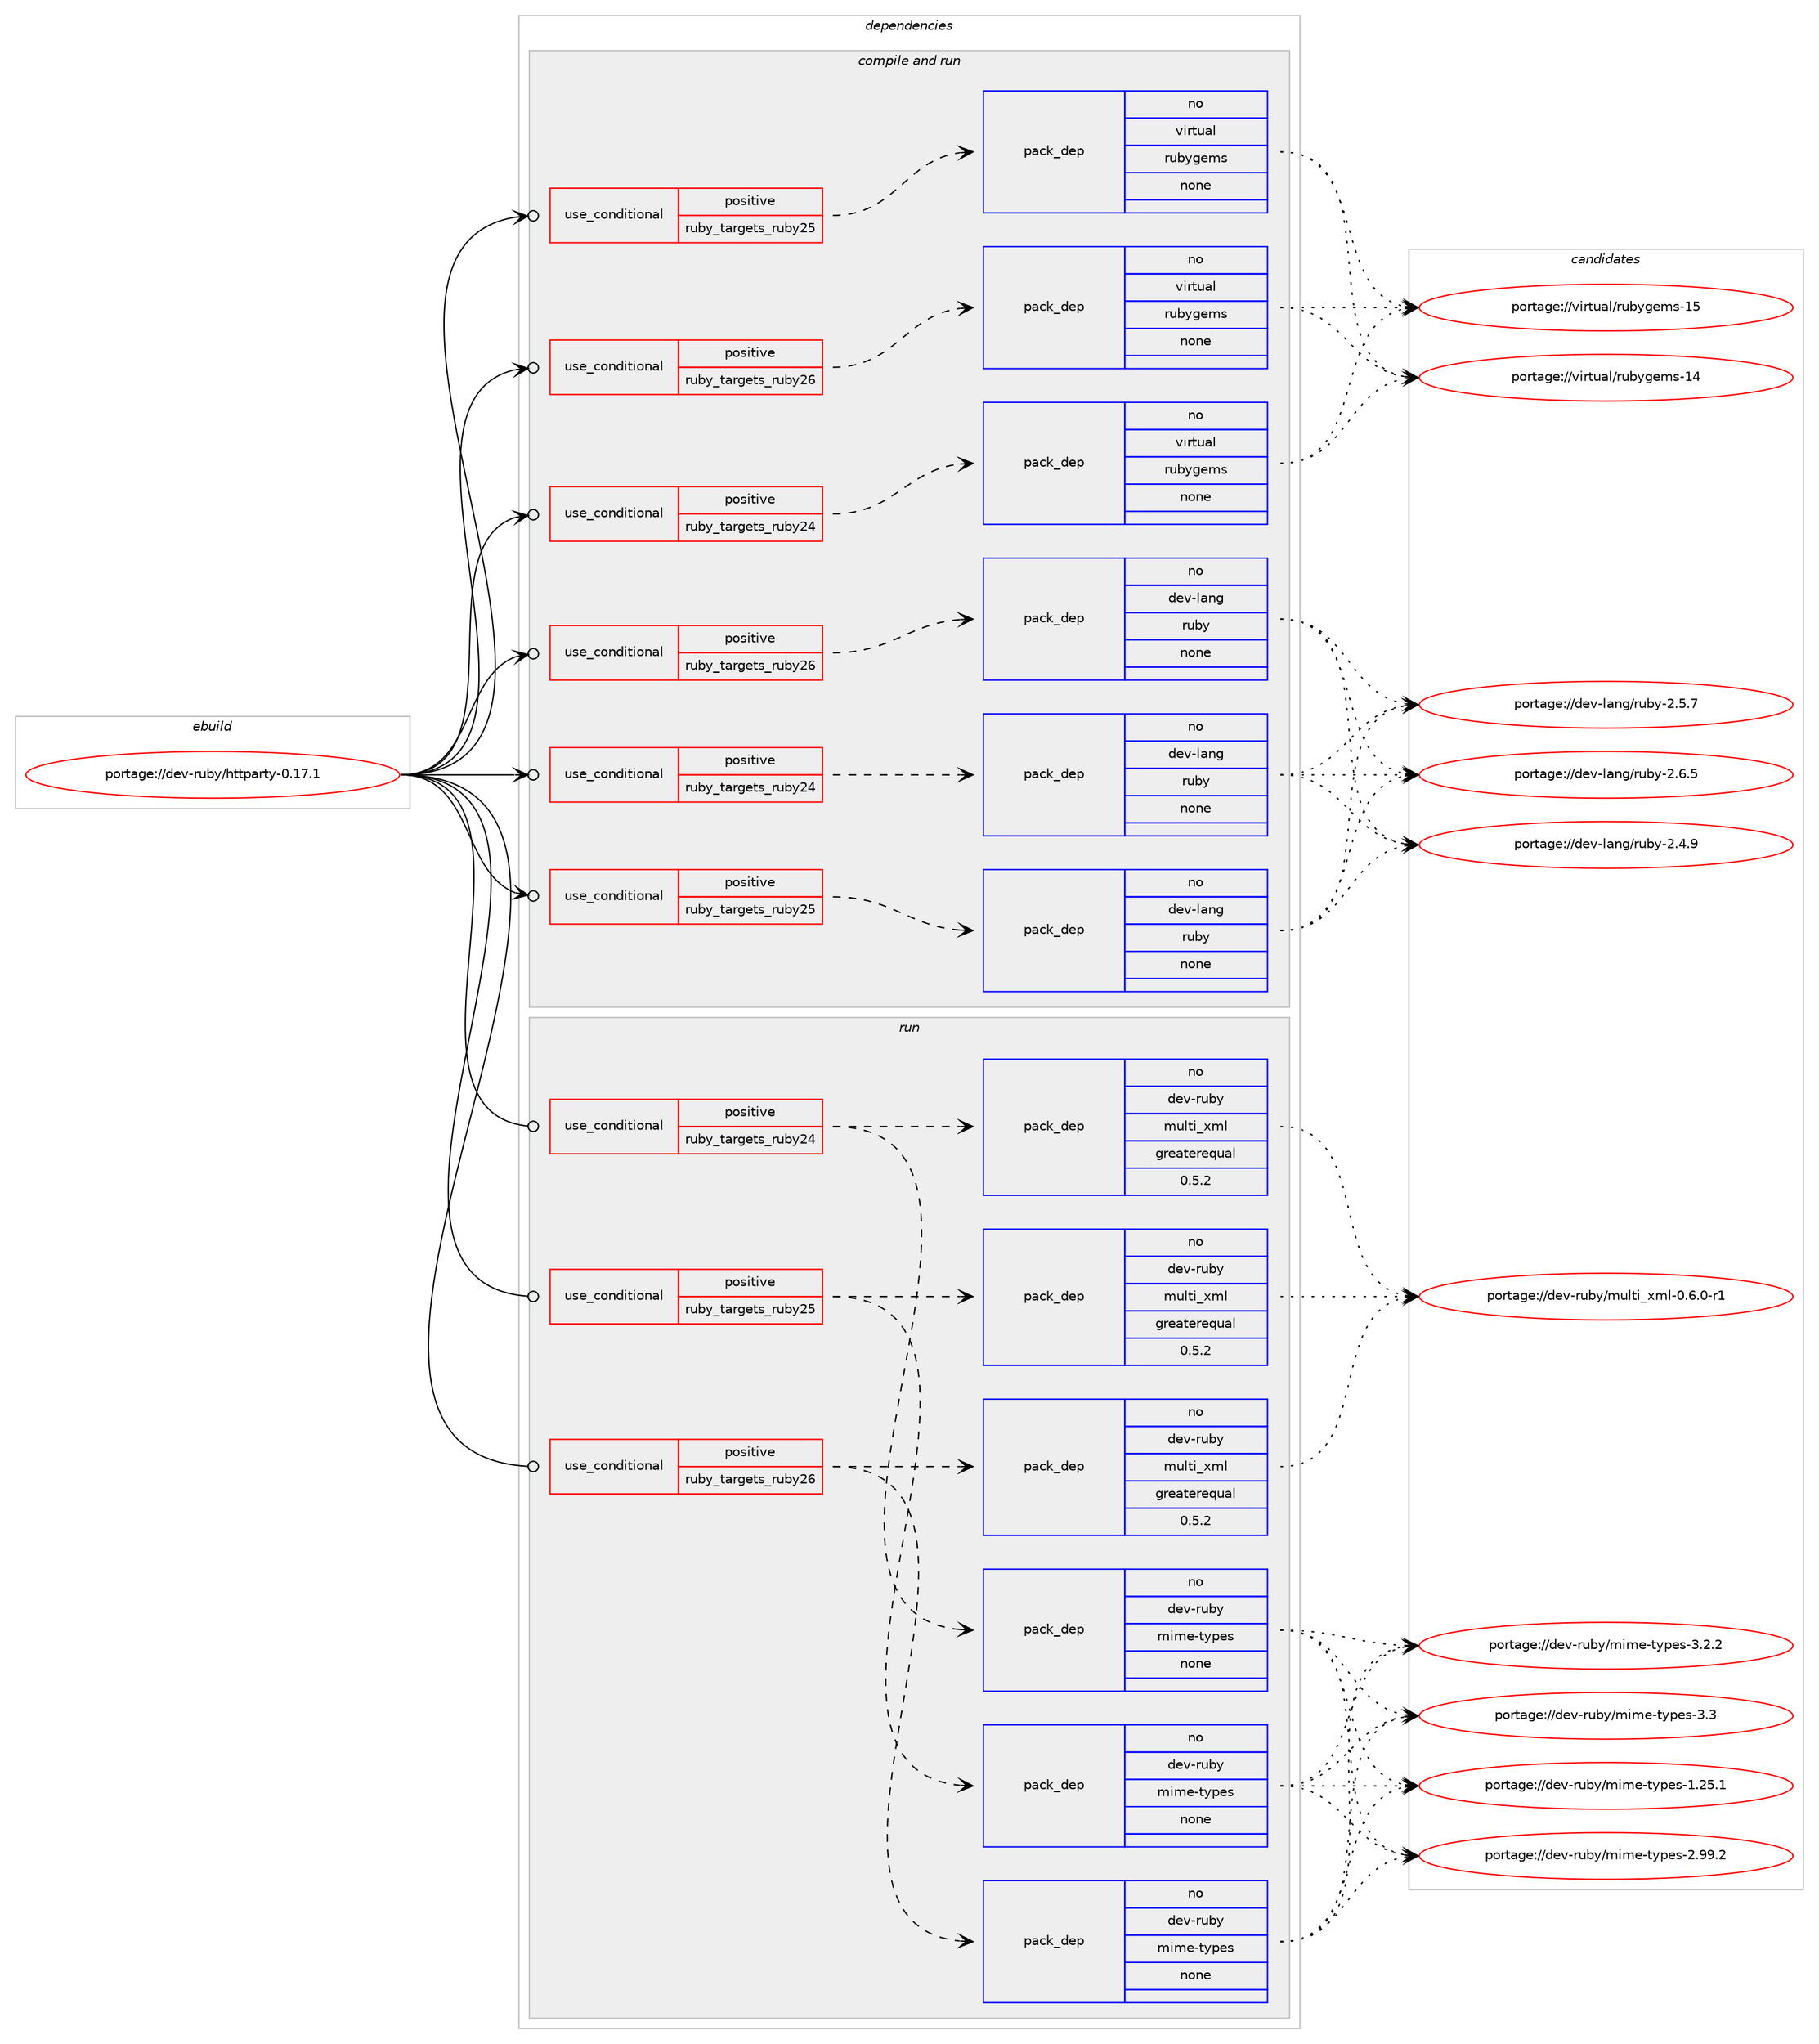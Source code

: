 digraph prolog {

# *************
# Graph options
# *************

newrank=true;
concentrate=true;
compound=true;
graph [rankdir=LR,fontname=Helvetica,fontsize=10,ranksep=1.5];#, ranksep=2.5, nodesep=0.2];
edge  [arrowhead=vee];
node  [fontname=Helvetica,fontsize=10];

# **********
# The ebuild
# **********

subgraph cluster_leftcol {
color=gray;
rank=same;
label=<<i>ebuild</i>>;
id [label="portage://dev-ruby/httparty-0.17.1", color=red, width=4, href="../dev-ruby/httparty-0.17.1.svg"];
}

# ****************
# The dependencies
# ****************

subgraph cluster_midcol {
color=gray;
label=<<i>dependencies</i>>;
subgraph cluster_compile {
fillcolor="#eeeeee";
style=filled;
label=<<i>compile</i>>;
}
subgraph cluster_compileandrun {
fillcolor="#eeeeee";
style=filled;
label=<<i>compile and run</i>>;
subgraph cond53985 {
dependency224634 [label=<<TABLE BORDER="0" CELLBORDER="1" CELLSPACING="0" CELLPADDING="4"><TR><TD ROWSPAN="3" CELLPADDING="10">use_conditional</TD></TR><TR><TD>positive</TD></TR><TR><TD>ruby_targets_ruby24</TD></TR></TABLE>>, shape=none, color=red];
subgraph pack167161 {
dependency224635 [label=<<TABLE BORDER="0" CELLBORDER="1" CELLSPACING="0" CELLPADDING="4" WIDTH="220"><TR><TD ROWSPAN="6" CELLPADDING="30">pack_dep</TD></TR><TR><TD WIDTH="110">no</TD></TR><TR><TD>dev-lang</TD></TR><TR><TD>ruby</TD></TR><TR><TD>none</TD></TR><TR><TD></TD></TR></TABLE>>, shape=none, color=blue];
}
dependency224634:e -> dependency224635:w [weight=20,style="dashed",arrowhead="vee"];
}
id:e -> dependency224634:w [weight=20,style="solid",arrowhead="odotvee"];
subgraph cond53986 {
dependency224636 [label=<<TABLE BORDER="0" CELLBORDER="1" CELLSPACING="0" CELLPADDING="4"><TR><TD ROWSPAN="3" CELLPADDING="10">use_conditional</TD></TR><TR><TD>positive</TD></TR><TR><TD>ruby_targets_ruby24</TD></TR></TABLE>>, shape=none, color=red];
subgraph pack167162 {
dependency224637 [label=<<TABLE BORDER="0" CELLBORDER="1" CELLSPACING="0" CELLPADDING="4" WIDTH="220"><TR><TD ROWSPAN="6" CELLPADDING="30">pack_dep</TD></TR><TR><TD WIDTH="110">no</TD></TR><TR><TD>virtual</TD></TR><TR><TD>rubygems</TD></TR><TR><TD>none</TD></TR><TR><TD></TD></TR></TABLE>>, shape=none, color=blue];
}
dependency224636:e -> dependency224637:w [weight=20,style="dashed",arrowhead="vee"];
}
id:e -> dependency224636:w [weight=20,style="solid",arrowhead="odotvee"];
subgraph cond53987 {
dependency224638 [label=<<TABLE BORDER="0" CELLBORDER="1" CELLSPACING="0" CELLPADDING="4"><TR><TD ROWSPAN="3" CELLPADDING="10">use_conditional</TD></TR><TR><TD>positive</TD></TR><TR><TD>ruby_targets_ruby25</TD></TR></TABLE>>, shape=none, color=red];
subgraph pack167163 {
dependency224639 [label=<<TABLE BORDER="0" CELLBORDER="1" CELLSPACING="0" CELLPADDING="4" WIDTH="220"><TR><TD ROWSPAN="6" CELLPADDING="30">pack_dep</TD></TR><TR><TD WIDTH="110">no</TD></TR><TR><TD>dev-lang</TD></TR><TR><TD>ruby</TD></TR><TR><TD>none</TD></TR><TR><TD></TD></TR></TABLE>>, shape=none, color=blue];
}
dependency224638:e -> dependency224639:w [weight=20,style="dashed",arrowhead="vee"];
}
id:e -> dependency224638:w [weight=20,style="solid",arrowhead="odotvee"];
subgraph cond53988 {
dependency224640 [label=<<TABLE BORDER="0" CELLBORDER="1" CELLSPACING="0" CELLPADDING="4"><TR><TD ROWSPAN="3" CELLPADDING="10">use_conditional</TD></TR><TR><TD>positive</TD></TR><TR><TD>ruby_targets_ruby25</TD></TR></TABLE>>, shape=none, color=red];
subgraph pack167164 {
dependency224641 [label=<<TABLE BORDER="0" CELLBORDER="1" CELLSPACING="0" CELLPADDING="4" WIDTH="220"><TR><TD ROWSPAN="6" CELLPADDING="30">pack_dep</TD></TR><TR><TD WIDTH="110">no</TD></TR><TR><TD>virtual</TD></TR><TR><TD>rubygems</TD></TR><TR><TD>none</TD></TR><TR><TD></TD></TR></TABLE>>, shape=none, color=blue];
}
dependency224640:e -> dependency224641:w [weight=20,style="dashed",arrowhead="vee"];
}
id:e -> dependency224640:w [weight=20,style="solid",arrowhead="odotvee"];
subgraph cond53989 {
dependency224642 [label=<<TABLE BORDER="0" CELLBORDER="1" CELLSPACING="0" CELLPADDING="4"><TR><TD ROWSPAN="3" CELLPADDING="10">use_conditional</TD></TR><TR><TD>positive</TD></TR><TR><TD>ruby_targets_ruby26</TD></TR></TABLE>>, shape=none, color=red];
subgraph pack167165 {
dependency224643 [label=<<TABLE BORDER="0" CELLBORDER="1" CELLSPACING="0" CELLPADDING="4" WIDTH="220"><TR><TD ROWSPAN="6" CELLPADDING="30">pack_dep</TD></TR><TR><TD WIDTH="110">no</TD></TR><TR><TD>dev-lang</TD></TR><TR><TD>ruby</TD></TR><TR><TD>none</TD></TR><TR><TD></TD></TR></TABLE>>, shape=none, color=blue];
}
dependency224642:e -> dependency224643:w [weight=20,style="dashed",arrowhead="vee"];
}
id:e -> dependency224642:w [weight=20,style="solid",arrowhead="odotvee"];
subgraph cond53990 {
dependency224644 [label=<<TABLE BORDER="0" CELLBORDER="1" CELLSPACING="0" CELLPADDING="4"><TR><TD ROWSPAN="3" CELLPADDING="10">use_conditional</TD></TR><TR><TD>positive</TD></TR><TR><TD>ruby_targets_ruby26</TD></TR></TABLE>>, shape=none, color=red];
subgraph pack167166 {
dependency224645 [label=<<TABLE BORDER="0" CELLBORDER="1" CELLSPACING="0" CELLPADDING="4" WIDTH="220"><TR><TD ROWSPAN="6" CELLPADDING="30">pack_dep</TD></TR><TR><TD WIDTH="110">no</TD></TR><TR><TD>virtual</TD></TR><TR><TD>rubygems</TD></TR><TR><TD>none</TD></TR><TR><TD></TD></TR></TABLE>>, shape=none, color=blue];
}
dependency224644:e -> dependency224645:w [weight=20,style="dashed",arrowhead="vee"];
}
id:e -> dependency224644:w [weight=20,style="solid",arrowhead="odotvee"];
}
subgraph cluster_run {
fillcolor="#eeeeee";
style=filled;
label=<<i>run</i>>;
subgraph cond53991 {
dependency224646 [label=<<TABLE BORDER="0" CELLBORDER="1" CELLSPACING="0" CELLPADDING="4"><TR><TD ROWSPAN="3" CELLPADDING="10">use_conditional</TD></TR><TR><TD>positive</TD></TR><TR><TD>ruby_targets_ruby24</TD></TR></TABLE>>, shape=none, color=red];
subgraph pack167167 {
dependency224647 [label=<<TABLE BORDER="0" CELLBORDER="1" CELLSPACING="0" CELLPADDING="4" WIDTH="220"><TR><TD ROWSPAN="6" CELLPADDING="30">pack_dep</TD></TR><TR><TD WIDTH="110">no</TD></TR><TR><TD>dev-ruby</TD></TR><TR><TD>mime-types</TD></TR><TR><TD>none</TD></TR><TR><TD></TD></TR></TABLE>>, shape=none, color=blue];
}
dependency224646:e -> dependency224647:w [weight=20,style="dashed",arrowhead="vee"];
subgraph pack167168 {
dependency224648 [label=<<TABLE BORDER="0" CELLBORDER="1" CELLSPACING="0" CELLPADDING="4" WIDTH="220"><TR><TD ROWSPAN="6" CELLPADDING="30">pack_dep</TD></TR><TR><TD WIDTH="110">no</TD></TR><TR><TD>dev-ruby</TD></TR><TR><TD>multi_xml</TD></TR><TR><TD>greaterequal</TD></TR><TR><TD>0.5.2</TD></TR></TABLE>>, shape=none, color=blue];
}
dependency224646:e -> dependency224648:w [weight=20,style="dashed",arrowhead="vee"];
}
id:e -> dependency224646:w [weight=20,style="solid",arrowhead="odot"];
subgraph cond53992 {
dependency224649 [label=<<TABLE BORDER="0" CELLBORDER="1" CELLSPACING="0" CELLPADDING="4"><TR><TD ROWSPAN="3" CELLPADDING="10">use_conditional</TD></TR><TR><TD>positive</TD></TR><TR><TD>ruby_targets_ruby25</TD></TR></TABLE>>, shape=none, color=red];
subgraph pack167169 {
dependency224650 [label=<<TABLE BORDER="0" CELLBORDER="1" CELLSPACING="0" CELLPADDING="4" WIDTH="220"><TR><TD ROWSPAN="6" CELLPADDING="30">pack_dep</TD></TR><TR><TD WIDTH="110">no</TD></TR><TR><TD>dev-ruby</TD></TR><TR><TD>mime-types</TD></TR><TR><TD>none</TD></TR><TR><TD></TD></TR></TABLE>>, shape=none, color=blue];
}
dependency224649:e -> dependency224650:w [weight=20,style="dashed",arrowhead="vee"];
subgraph pack167170 {
dependency224651 [label=<<TABLE BORDER="0" CELLBORDER="1" CELLSPACING="0" CELLPADDING="4" WIDTH="220"><TR><TD ROWSPAN="6" CELLPADDING="30">pack_dep</TD></TR><TR><TD WIDTH="110">no</TD></TR><TR><TD>dev-ruby</TD></TR><TR><TD>multi_xml</TD></TR><TR><TD>greaterequal</TD></TR><TR><TD>0.5.2</TD></TR></TABLE>>, shape=none, color=blue];
}
dependency224649:e -> dependency224651:w [weight=20,style="dashed",arrowhead="vee"];
}
id:e -> dependency224649:w [weight=20,style="solid",arrowhead="odot"];
subgraph cond53993 {
dependency224652 [label=<<TABLE BORDER="0" CELLBORDER="1" CELLSPACING="0" CELLPADDING="4"><TR><TD ROWSPAN="3" CELLPADDING="10">use_conditional</TD></TR><TR><TD>positive</TD></TR><TR><TD>ruby_targets_ruby26</TD></TR></TABLE>>, shape=none, color=red];
subgraph pack167171 {
dependency224653 [label=<<TABLE BORDER="0" CELLBORDER="1" CELLSPACING="0" CELLPADDING="4" WIDTH="220"><TR><TD ROWSPAN="6" CELLPADDING="30">pack_dep</TD></TR><TR><TD WIDTH="110">no</TD></TR><TR><TD>dev-ruby</TD></TR><TR><TD>mime-types</TD></TR><TR><TD>none</TD></TR><TR><TD></TD></TR></TABLE>>, shape=none, color=blue];
}
dependency224652:e -> dependency224653:w [weight=20,style="dashed",arrowhead="vee"];
subgraph pack167172 {
dependency224654 [label=<<TABLE BORDER="0" CELLBORDER="1" CELLSPACING="0" CELLPADDING="4" WIDTH="220"><TR><TD ROWSPAN="6" CELLPADDING="30">pack_dep</TD></TR><TR><TD WIDTH="110">no</TD></TR><TR><TD>dev-ruby</TD></TR><TR><TD>multi_xml</TD></TR><TR><TD>greaterequal</TD></TR><TR><TD>0.5.2</TD></TR></TABLE>>, shape=none, color=blue];
}
dependency224652:e -> dependency224654:w [weight=20,style="dashed",arrowhead="vee"];
}
id:e -> dependency224652:w [weight=20,style="solid",arrowhead="odot"];
}
}

# **************
# The candidates
# **************

subgraph cluster_choices {
rank=same;
color=gray;
label=<<i>candidates</i>>;

subgraph choice167161 {
color=black;
nodesep=1;
choiceportage10010111845108971101034711411798121455046524657 [label="portage://dev-lang/ruby-2.4.9", color=red, width=4,href="../dev-lang/ruby-2.4.9.svg"];
choiceportage10010111845108971101034711411798121455046534655 [label="portage://dev-lang/ruby-2.5.7", color=red, width=4,href="../dev-lang/ruby-2.5.7.svg"];
choiceportage10010111845108971101034711411798121455046544653 [label="portage://dev-lang/ruby-2.6.5", color=red, width=4,href="../dev-lang/ruby-2.6.5.svg"];
dependency224635:e -> choiceportage10010111845108971101034711411798121455046524657:w [style=dotted,weight="100"];
dependency224635:e -> choiceportage10010111845108971101034711411798121455046534655:w [style=dotted,weight="100"];
dependency224635:e -> choiceportage10010111845108971101034711411798121455046544653:w [style=dotted,weight="100"];
}
subgraph choice167162 {
color=black;
nodesep=1;
choiceportage118105114116117971084711411798121103101109115454952 [label="portage://virtual/rubygems-14", color=red, width=4,href="../virtual/rubygems-14.svg"];
choiceportage118105114116117971084711411798121103101109115454953 [label="portage://virtual/rubygems-15", color=red, width=4,href="../virtual/rubygems-15.svg"];
dependency224637:e -> choiceportage118105114116117971084711411798121103101109115454952:w [style=dotted,weight="100"];
dependency224637:e -> choiceportage118105114116117971084711411798121103101109115454953:w [style=dotted,weight="100"];
}
subgraph choice167163 {
color=black;
nodesep=1;
choiceportage10010111845108971101034711411798121455046524657 [label="portage://dev-lang/ruby-2.4.9", color=red, width=4,href="../dev-lang/ruby-2.4.9.svg"];
choiceportage10010111845108971101034711411798121455046534655 [label="portage://dev-lang/ruby-2.5.7", color=red, width=4,href="../dev-lang/ruby-2.5.7.svg"];
choiceportage10010111845108971101034711411798121455046544653 [label="portage://dev-lang/ruby-2.6.5", color=red, width=4,href="../dev-lang/ruby-2.6.5.svg"];
dependency224639:e -> choiceportage10010111845108971101034711411798121455046524657:w [style=dotted,weight="100"];
dependency224639:e -> choiceportage10010111845108971101034711411798121455046534655:w [style=dotted,weight="100"];
dependency224639:e -> choiceportage10010111845108971101034711411798121455046544653:w [style=dotted,weight="100"];
}
subgraph choice167164 {
color=black;
nodesep=1;
choiceportage118105114116117971084711411798121103101109115454952 [label="portage://virtual/rubygems-14", color=red, width=4,href="../virtual/rubygems-14.svg"];
choiceportage118105114116117971084711411798121103101109115454953 [label="portage://virtual/rubygems-15", color=red, width=4,href="../virtual/rubygems-15.svg"];
dependency224641:e -> choiceportage118105114116117971084711411798121103101109115454952:w [style=dotted,weight="100"];
dependency224641:e -> choiceportage118105114116117971084711411798121103101109115454953:w [style=dotted,weight="100"];
}
subgraph choice167165 {
color=black;
nodesep=1;
choiceportage10010111845108971101034711411798121455046524657 [label="portage://dev-lang/ruby-2.4.9", color=red, width=4,href="../dev-lang/ruby-2.4.9.svg"];
choiceportage10010111845108971101034711411798121455046534655 [label="portage://dev-lang/ruby-2.5.7", color=red, width=4,href="../dev-lang/ruby-2.5.7.svg"];
choiceportage10010111845108971101034711411798121455046544653 [label="portage://dev-lang/ruby-2.6.5", color=red, width=4,href="../dev-lang/ruby-2.6.5.svg"];
dependency224643:e -> choiceportage10010111845108971101034711411798121455046524657:w [style=dotted,weight="100"];
dependency224643:e -> choiceportage10010111845108971101034711411798121455046534655:w [style=dotted,weight="100"];
dependency224643:e -> choiceportage10010111845108971101034711411798121455046544653:w [style=dotted,weight="100"];
}
subgraph choice167166 {
color=black;
nodesep=1;
choiceportage118105114116117971084711411798121103101109115454952 [label="portage://virtual/rubygems-14", color=red, width=4,href="../virtual/rubygems-14.svg"];
choiceportage118105114116117971084711411798121103101109115454953 [label="portage://virtual/rubygems-15", color=red, width=4,href="../virtual/rubygems-15.svg"];
dependency224645:e -> choiceportage118105114116117971084711411798121103101109115454952:w [style=dotted,weight="100"];
dependency224645:e -> choiceportage118105114116117971084711411798121103101109115454953:w [style=dotted,weight="100"];
}
subgraph choice167167 {
color=black;
nodesep=1;
choiceportage1001011184511411798121471091051091014511612111210111545494650534649 [label="portage://dev-ruby/mime-types-1.25.1", color=red, width=4,href="../dev-ruby/mime-types-1.25.1.svg"];
choiceportage1001011184511411798121471091051091014511612111210111545504657574650 [label="portage://dev-ruby/mime-types-2.99.2", color=red, width=4,href="../dev-ruby/mime-types-2.99.2.svg"];
choiceportage10010111845114117981214710910510910145116121112101115455146504650 [label="portage://dev-ruby/mime-types-3.2.2", color=red, width=4,href="../dev-ruby/mime-types-3.2.2.svg"];
choiceportage1001011184511411798121471091051091014511612111210111545514651 [label="portage://dev-ruby/mime-types-3.3", color=red, width=4,href="../dev-ruby/mime-types-3.3.svg"];
dependency224647:e -> choiceportage1001011184511411798121471091051091014511612111210111545494650534649:w [style=dotted,weight="100"];
dependency224647:e -> choiceportage1001011184511411798121471091051091014511612111210111545504657574650:w [style=dotted,weight="100"];
dependency224647:e -> choiceportage10010111845114117981214710910510910145116121112101115455146504650:w [style=dotted,weight="100"];
dependency224647:e -> choiceportage1001011184511411798121471091051091014511612111210111545514651:w [style=dotted,weight="100"];
}
subgraph choice167168 {
color=black;
nodesep=1;
choiceportage100101118451141179812147109117108116105951201091084548465446484511449 [label="portage://dev-ruby/multi_xml-0.6.0-r1", color=red, width=4,href="../dev-ruby/multi_xml-0.6.0-r1.svg"];
dependency224648:e -> choiceportage100101118451141179812147109117108116105951201091084548465446484511449:w [style=dotted,weight="100"];
}
subgraph choice167169 {
color=black;
nodesep=1;
choiceportage1001011184511411798121471091051091014511612111210111545494650534649 [label="portage://dev-ruby/mime-types-1.25.1", color=red, width=4,href="../dev-ruby/mime-types-1.25.1.svg"];
choiceportage1001011184511411798121471091051091014511612111210111545504657574650 [label="portage://dev-ruby/mime-types-2.99.2", color=red, width=4,href="../dev-ruby/mime-types-2.99.2.svg"];
choiceportage10010111845114117981214710910510910145116121112101115455146504650 [label="portage://dev-ruby/mime-types-3.2.2", color=red, width=4,href="../dev-ruby/mime-types-3.2.2.svg"];
choiceportage1001011184511411798121471091051091014511612111210111545514651 [label="portage://dev-ruby/mime-types-3.3", color=red, width=4,href="../dev-ruby/mime-types-3.3.svg"];
dependency224650:e -> choiceportage1001011184511411798121471091051091014511612111210111545494650534649:w [style=dotted,weight="100"];
dependency224650:e -> choiceportage1001011184511411798121471091051091014511612111210111545504657574650:w [style=dotted,weight="100"];
dependency224650:e -> choiceportage10010111845114117981214710910510910145116121112101115455146504650:w [style=dotted,weight="100"];
dependency224650:e -> choiceportage1001011184511411798121471091051091014511612111210111545514651:w [style=dotted,weight="100"];
}
subgraph choice167170 {
color=black;
nodesep=1;
choiceportage100101118451141179812147109117108116105951201091084548465446484511449 [label="portage://dev-ruby/multi_xml-0.6.0-r1", color=red, width=4,href="../dev-ruby/multi_xml-0.6.0-r1.svg"];
dependency224651:e -> choiceportage100101118451141179812147109117108116105951201091084548465446484511449:w [style=dotted,weight="100"];
}
subgraph choice167171 {
color=black;
nodesep=1;
choiceportage1001011184511411798121471091051091014511612111210111545494650534649 [label="portage://dev-ruby/mime-types-1.25.1", color=red, width=4,href="../dev-ruby/mime-types-1.25.1.svg"];
choiceportage1001011184511411798121471091051091014511612111210111545504657574650 [label="portage://dev-ruby/mime-types-2.99.2", color=red, width=4,href="../dev-ruby/mime-types-2.99.2.svg"];
choiceportage10010111845114117981214710910510910145116121112101115455146504650 [label="portage://dev-ruby/mime-types-3.2.2", color=red, width=4,href="../dev-ruby/mime-types-3.2.2.svg"];
choiceportage1001011184511411798121471091051091014511612111210111545514651 [label="portage://dev-ruby/mime-types-3.3", color=red, width=4,href="../dev-ruby/mime-types-3.3.svg"];
dependency224653:e -> choiceportage1001011184511411798121471091051091014511612111210111545494650534649:w [style=dotted,weight="100"];
dependency224653:e -> choiceportage1001011184511411798121471091051091014511612111210111545504657574650:w [style=dotted,weight="100"];
dependency224653:e -> choiceportage10010111845114117981214710910510910145116121112101115455146504650:w [style=dotted,weight="100"];
dependency224653:e -> choiceportage1001011184511411798121471091051091014511612111210111545514651:w [style=dotted,weight="100"];
}
subgraph choice167172 {
color=black;
nodesep=1;
choiceportage100101118451141179812147109117108116105951201091084548465446484511449 [label="portage://dev-ruby/multi_xml-0.6.0-r1", color=red, width=4,href="../dev-ruby/multi_xml-0.6.0-r1.svg"];
dependency224654:e -> choiceportage100101118451141179812147109117108116105951201091084548465446484511449:w [style=dotted,weight="100"];
}
}

}
